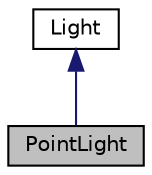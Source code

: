 digraph "PointLight"
{
 // LATEX_PDF_SIZE
  edge [fontname="Helvetica",fontsize="10",labelfontname="Helvetica",labelfontsize="10"];
  node [fontname="Helvetica",fontsize="10",shape=record];
  Node1 [label="PointLight",height=0.2,width=0.4,color="black", fillcolor="grey75", style="filled", fontcolor="black",tooltip="Classe de la lumiere."];
  Node2 -> Node1 [dir="back",color="midnightblue",fontsize="10",style="solid",fontname="Helvetica"];
  Node2 [label="Light",height=0.2,width=0.4,color="black", fillcolor="white", style="filled",URL="$classLight.html",tooltip="classe lumiere (finalement pas utilisée)"];
}
